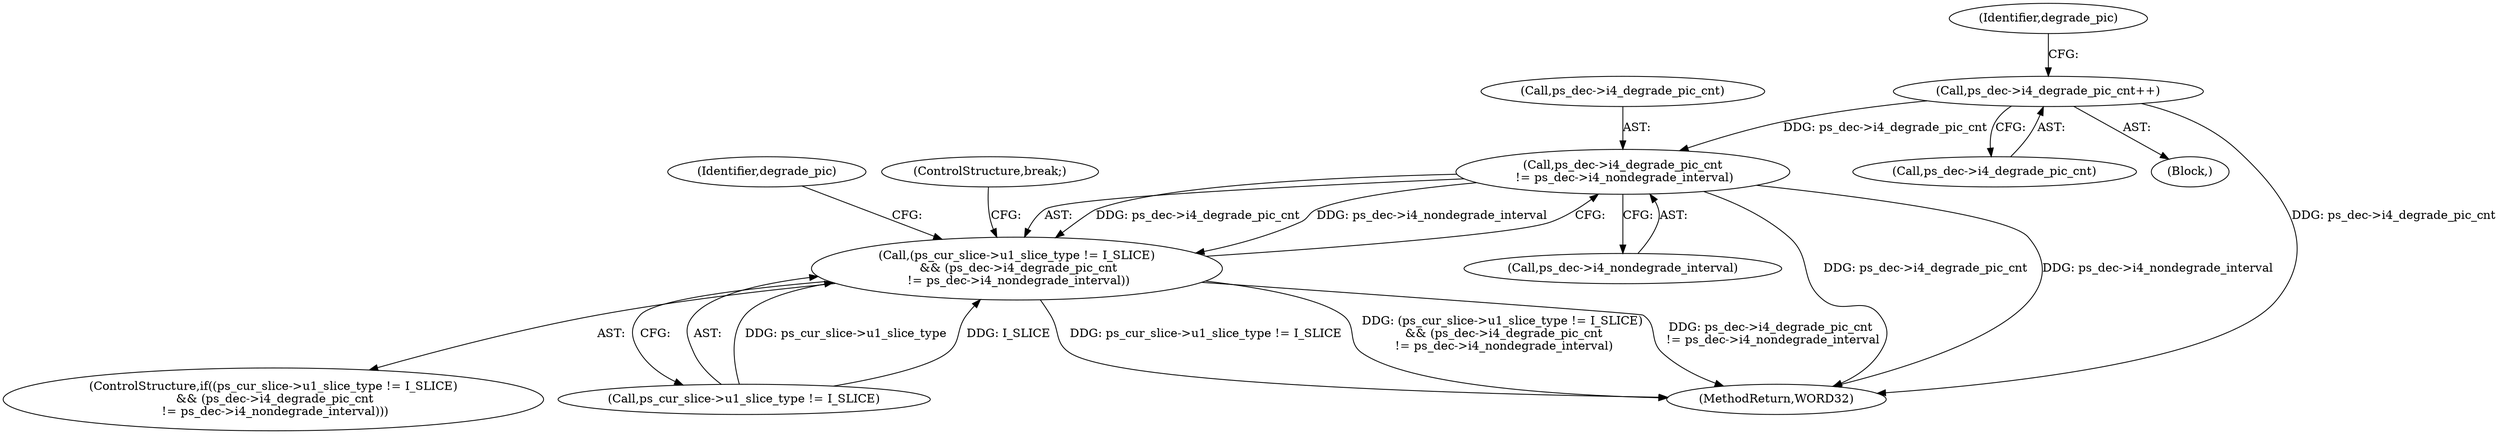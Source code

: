 digraph "0_Android_a78887bcffbc2995cf9ed72e0697acf560875e9e_3@pointer" {
"1000335" [label="(Call,ps_dec->i4_degrade_pic_cnt++)"];
"1000374" [label="(Call,ps_dec->i4_degrade_pic_cnt\n != ps_dec->i4_nondegrade_interval)"];
"1000368" [label="(Call,(ps_cur_slice->u1_slice_type != I_SLICE)\n && (ps_dec->i4_degrade_pic_cnt\n != ps_dec->i4_nondegrade_interval))"];
"1000335" [label="(Call,ps_dec->i4_degrade_pic_cnt++)"];
"1000336" [label="(Call,ps_dec->i4_degrade_pic_cnt)"];
"1000333" [label="(Block,)"];
"1000368" [label="(Call,(ps_cur_slice->u1_slice_type != I_SLICE)\n && (ps_dec->i4_degrade_pic_cnt\n != ps_dec->i4_nondegrade_interval))"];
"1000378" [label="(Call,ps_dec->i4_nondegrade_interval)"];
"1000375" [label="(Call,ps_dec->i4_degrade_pic_cnt)"];
"1000367" [label="(ControlStructure,if((ps_cur_slice->u1_slice_type != I_SLICE)\n && (ps_dec->i4_degrade_pic_cnt\n != ps_dec->i4_nondegrade_interval)))"];
"1000382" [label="(Identifier,degrade_pic)"];
"1000369" [label="(Call,ps_cur_slice->u1_slice_type != I_SLICE)"];
"1000340" [label="(Identifier,degrade_pic)"];
"1002052" [label="(MethodReturn,WORD32)"];
"1000384" [label="(ControlStructure,break;)"];
"1000374" [label="(Call,ps_dec->i4_degrade_pic_cnt\n != ps_dec->i4_nondegrade_interval)"];
"1000335" -> "1000333"  [label="AST: "];
"1000335" -> "1000336"  [label="CFG: "];
"1000336" -> "1000335"  [label="AST: "];
"1000340" -> "1000335"  [label="CFG: "];
"1000335" -> "1002052"  [label="DDG: ps_dec->i4_degrade_pic_cnt"];
"1000335" -> "1000374"  [label="DDG: ps_dec->i4_degrade_pic_cnt"];
"1000374" -> "1000368"  [label="AST: "];
"1000374" -> "1000378"  [label="CFG: "];
"1000375" -> "1000374"  [label="AST: "];
"1000378" -> "1000374"  [label="AST: "];
"1000368" -> "1000374"  [label="CFG: "];
"1000374" -> "1002052"  [label="DDG: ps_dec->i4_degrade_pic_cnt"];
"1000374" -> "1002052"  [label="DDG: ps_dec->i4_nondegrade_interval"];
"1000374" -> "1000368"  [label="DDG: ps_dec->i4_degrade_pic_cnt"];
"1000374" -> "1000368"  [label="DDG: ps_dec->i4_nondegrade_interval"];
"1000368" -> "1000367"  [label="AST: "];
"1000368" -> "1000369"  [label="CFG: "];
"1000369" -> "1000368"  [label="AST: "];
"1000382" -> "1000368"  [label="CFG: "];
"1000384" -> "1000368"  [label="CFG: "];
"1000368" -> "1002052"  [label="DDG: ps_cur_slice->u1_slice_type != I_SLICE"];
"1000368" -> "1002052"  [label="DDG: (ps_cur_slice->u1_slice_type != I_SLICE)\n && (ps_dec->i4_degrade_pic_cnt\n != ps_dec->i4_nondegrade_interval)"];
"1000368" -> "1002052"  [label="DDG: ps_dec->i4_degrade_pic_cnt\n != ps_dec->i4_nondegrade_interval"];
"1000369" -> "1000368"  [label="DDG: ps_cur_slice->u1_slice_type"];
"1000369" -> "1000368"  [label="DDG: I_SLICE"];
}
